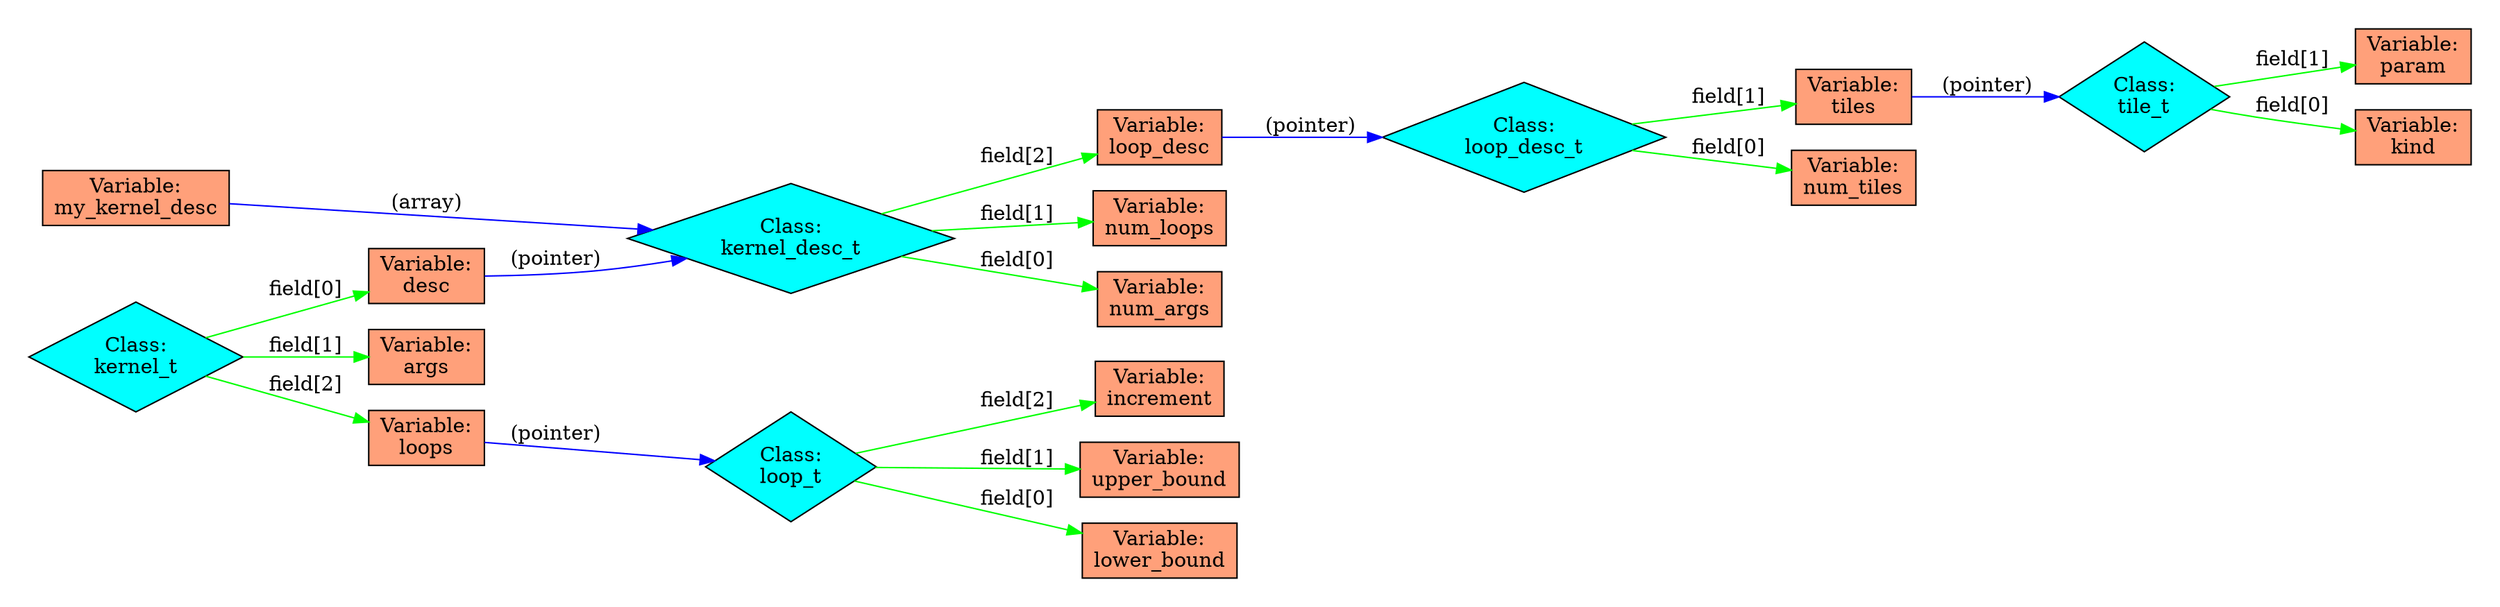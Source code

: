 digraph graph_model_0x15dc4d0 {
  rankdir="LR";
  label="";
  color=black;
//  subgraph cluster_file_0x2b2807cee3a0_0x173fcf0 {
//    label="kernel.h";
//    color=black;
    node_0x2b2807dfe910 [label="Variable:\nmy_kernel_desc", shape=box, color="black", style=filled, fillcolor=lightsalmon];
    subgraph cluster_decl_0x2b2807f1b238_0x173fe60 {
      label="";
      color=white;
      node_0x2b2807dfdf10 [label="Variable:\nnum_args", shape=box, color="black", style=filled, fillcolor=lightsalmon];
      node_0x2b2807dfe050 [label="Variable:\nnum_loops", shape=box, color="black", style=filled, fillcolor=lightsalmon];
      node_0x2b2807dfe190 [label="Variable:\nloop_desc", shape=box, color="black", style=filled, fillcolor=lightsalmon];
      node_0x2b2807f1b238 [label="Class:\nkernel_desc_t", shape=diamond, color="black", style=filled, fillcolor=cyan];
    }
    subgraph cluster_decl_0x2b2807f1ba00_0x1637c90 {
      label="";
      color=white;
      node_0x2b2807dfe2d0 [label="Variable:\ndesc", shape=box, color="black", style=filled, fillcolor=lightsalmon];
      node_0x2b2807dfe410 [label="Variable:\nargs", shape=box, color="black", style=filled, fillcolor=lightsalmon];
      node_0x2b2807dfe550 [label="Variable:\nloops", shape=box, color="black", style=filled, fillcolor=lightsalmon];
      node_0x2b2807f1ba00 [label="Class:\nkernel_t", shape=diamond, color="black", style=filled, fillcolor=cyan];
    }
//  }
//  subgraph cluster_file_0x2b2807cee1d8_0x15934f0 {
//    label="loop.h";
//    color=black;
    subgraph cluster_decl_0x2b2807f1a2a8_0x168a3b0 {
      label="";
      color=white;
      node_0x2b2807dfd510 [label="Variable:\nkind", shape=box, color="black", style=filled, fillcolor=lightsalmon];
      node_0x2b2807dfd650 [label="Variable:\nparam", shape=box, color="black", style=filled, fillcolor=lightsalmon];
      node_0x2b2807f1a2a8 [label="Class:\ntile_t", shape=diamond, color="black", style=filled, fillcolor=cyan];
    }
    subgraph cluster_decl_0x2b2807f1a7d8_0x168b750 {
      label="";
      color=white;
      node_0x2b2807dfd790 [label="Variable:\nnum_tiles", shape=box, color="black", style=filled, fillcolor=lightsalmon];
      node_0x2b2807dfd8d0 [label="Variable:\ntiles", shape=box, color="black", style=filled, fillcolor=lightsalmon];
      node_0x2b2807f1a7d8 [label="Class:\nloop_desc_t", shape=diamond, color="black", style=filled, fillcolor=cyan];
    }
    subgraph cluster_decl_0x2b2807f1ad08_0x168a670 {
      label="";
      color=white;
      node_0x2b2807dfda10 [label="Variable:\nlower_bound", shape=box, color="black", style=filled, fillcolor=lightsalmon];
      node_0x2b2807dfdb50 [label="Variable:\nupper_bound", shape=box, color="black", style=filled, fillcolor=lightsalmon];
      node_0x2b2807dfdc90 [label="Variable:\nincrement", shape=box, color="black", style=filled, fillcolor=lightsalmon];
      node_0x2b2807f1ad08 [label="Class:\nloop_t", shape=diamond, color="black", style=filled, fillcolor=cyan];
    }
//  }

  node_0x2b2807f1a2a8 -> node_0x2b2807dfd510 [label="field[0]", color="green", constraint="true"];
  node_0x2b2807f1a2a8 -> node_0x2b2807dfd650 [label="field[1]", color="green", constraint="true"];
  node_0x2b2807f1a7d8 -> node_0x2b2807dfd790 [label="field[0]", color="green", constraint="true"];
  node_0x2b2807f1a7d8 -> node_0x2b2807dfd8d0 [label="field[1]", color="green", constraint="true"];
  node_0x2b2807f1ad08 -> node_0x2b2807dfda10 [label="field[0]", color="green", constraint="true"];
  node_0x2b2807f1ad08 -> node_0x2b2807dfdb50 [label="field[1]", color="green", constraint="true"];
  node_0x2b2807f1ad08 -> node_0x2b2807dfdc90 [label="field[2]", color="green", constraint="true"];
  node_0x2b2807f1b238 -> node_0x2b2807dfdf10 [label="field[0]", color="green", constraint="true"];
  node_0x2b2807f1b238 -> node_0x2b2807dfe050 [label="field[1]", color="green", constraint="true"];
  node_0x2b2807f1b238 -> node_0x2b2807dfe190 [label="field[2]", color="green", constraint="true"];
  node_0x2b2807f1ba00 -> node_0x2b2807dfe2d0 [label="field[0]", color="green", constraint="true"];
  node_0x2b2807f1ba00 -> node_0x2b2807dfe410 [label="field[1]", color="green", constraint="true"];
  node_0x2b2807f1ba00 -> node_0x2b2807dfe550 [label="field[2]", color="green", constraint="true"];

  node_0x2b2807dfd8d0 -> node_0x2b2807f1a2a8 [label="(pointer)", color="blue", constraint="true"];
  node_0x2b2807dfe190 -> node_0x2b2807f1a7d8 [label="(pointer)", color="blue", constraint="true"];
  node_0x2b2807dfe2d0 -> node_0x2b2807f1b238 [label="(pointer)", color="blue", constraint="true"];
  node_0x2b2807dfe550 -> node_0x2b2807f1ad08 [label="(pointer)", color="blue", constraint="true"];
  node_0x2b2807dfe910 -> node_0x2b2807f1b238 [label="(array)",   color="blue", constraint="false"];
}
